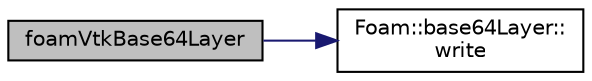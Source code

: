 digraph "foamVtkBase64Layer"
{
  bgcolor="transparent";
  edge [fontname="Helvetica",fontsize="10",labelfontname="Helvetica",labelfontsize="10"];
  node [fontname="Helvetica",fontsize="10",shape=record];
  rankdir="LR";
  Node1 [label="foamVtkBase64Layer",height=0.2,width=0.4,color="black", fillcolor="grey75", style="filled" fontcolor="black"];
  Node1 -> Node2 [color="midnightblue",fontsize="10",style="solid",fontname="Helvetica"];
  Node2 [label="Foam::base64Layer::\lwrite",height=0.2,width=0.4,color="black",URL="$classFoam_1_1base64Layer.html#afc6bf51e8320fe3f8da45f013fd70c6c",tooltip="Encode the character sequence, writing when possible. "];
}
